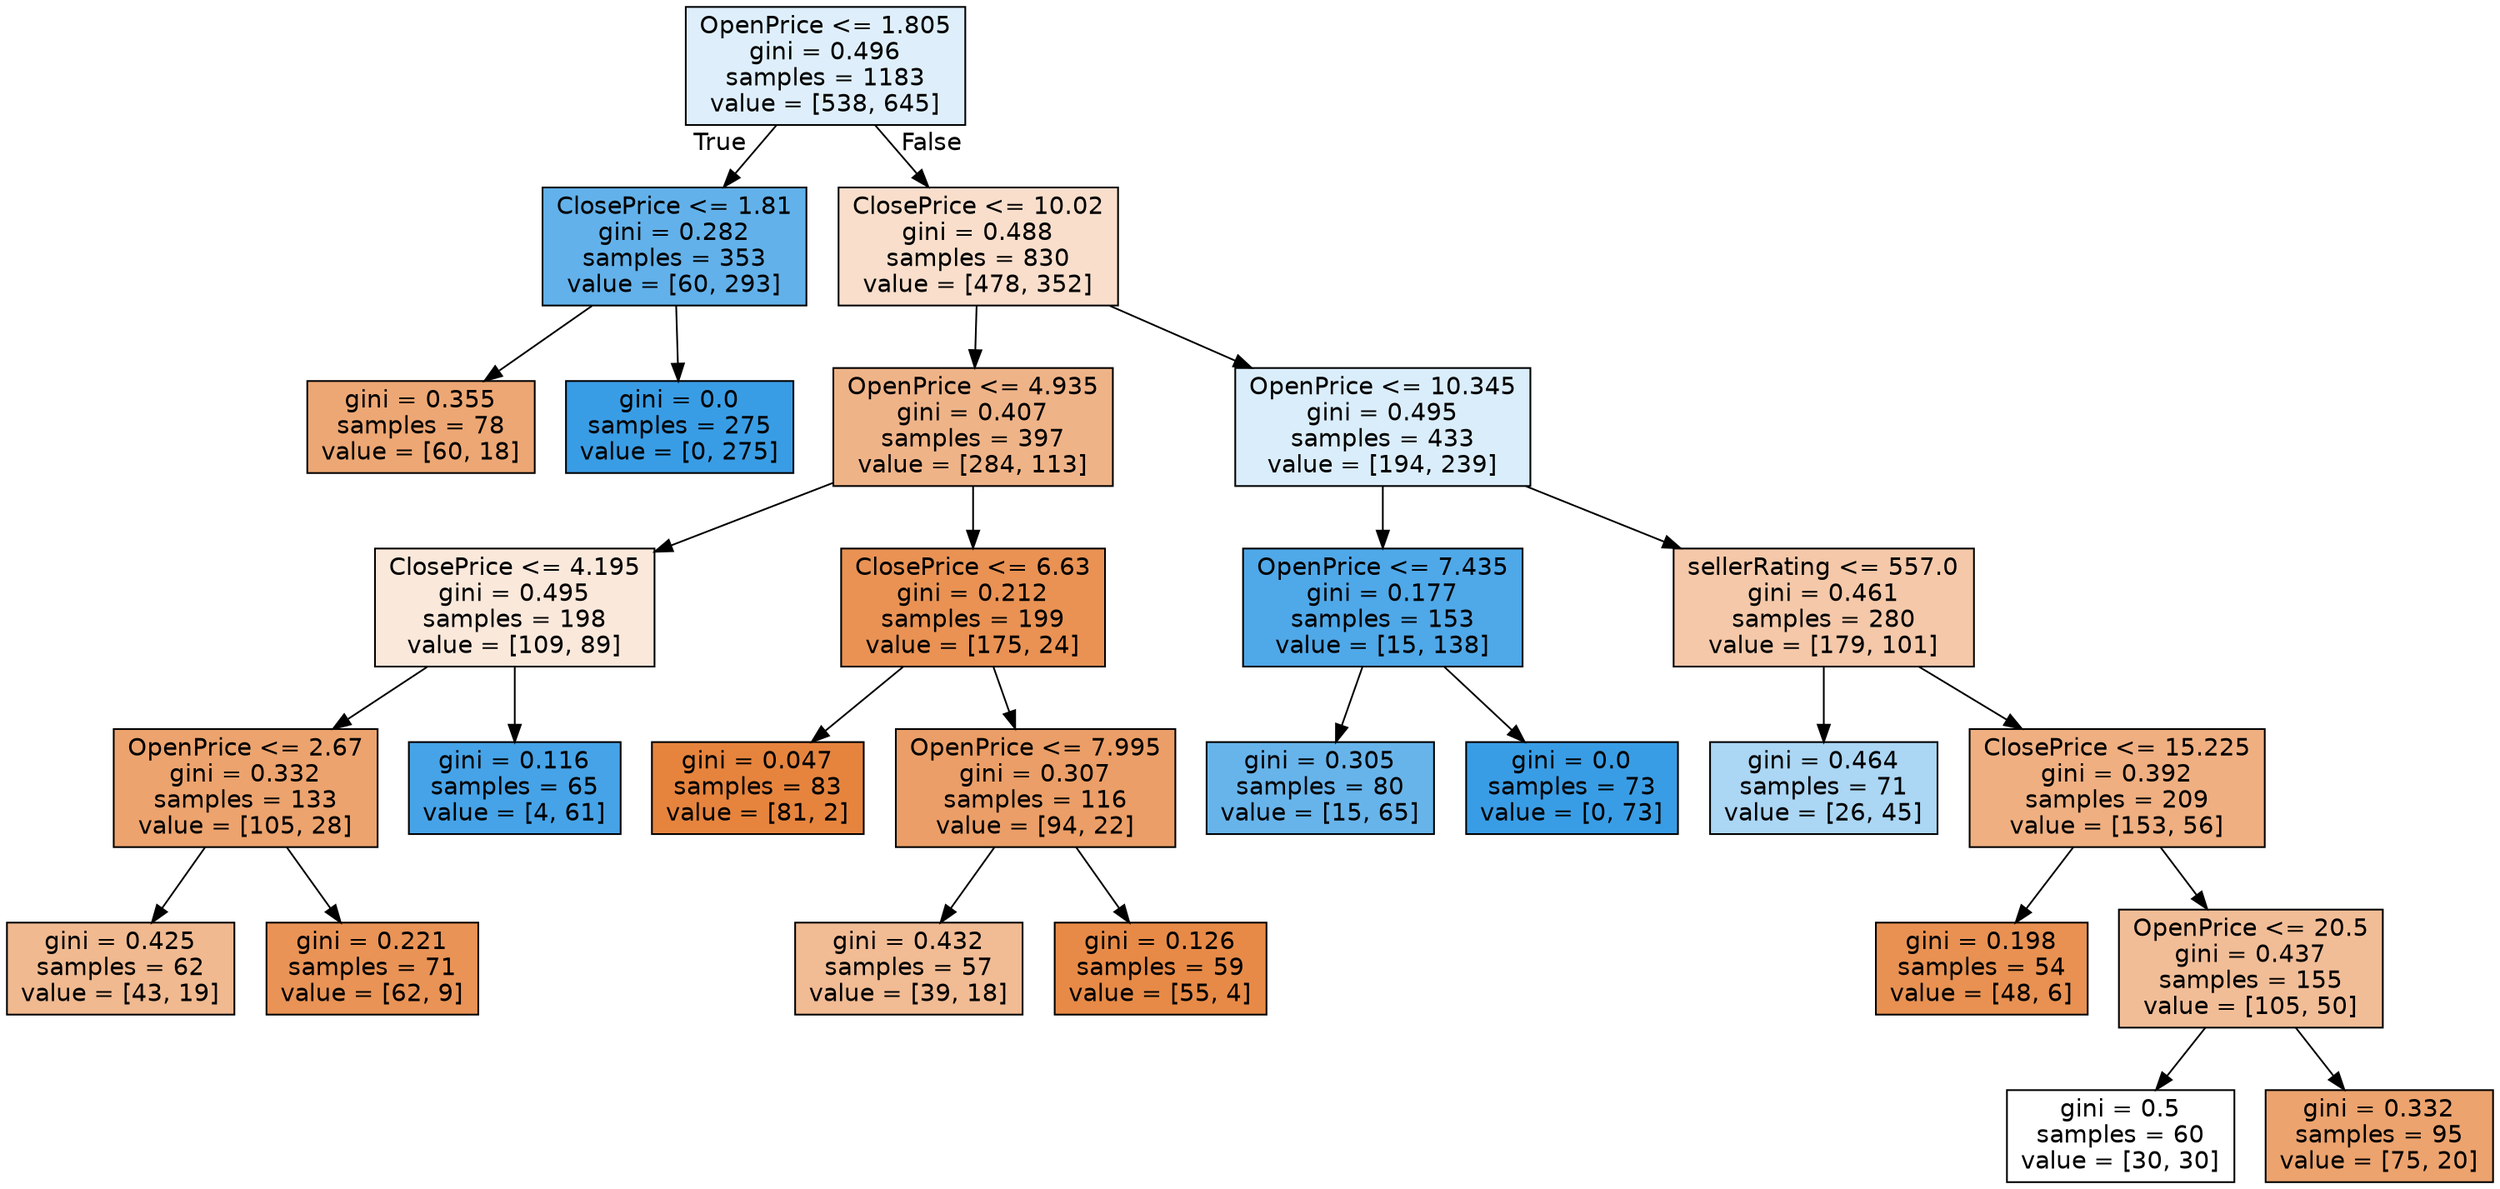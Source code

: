 digraph Tree {
node [shape=box, style="filled", color="black", fontname="helvetica"] ;
edge [fontname="helvetica"] ;
0 [label="OpenPrice <= 1.805\ngini = 0.496\nsamples = 1183\nvalue = [538, 645]", fillcolor="#deeffb"] ;
1 [label="ClosePrice <= 1.81\ngini = 0.282\nsamples = 353\nvalue = [60, 293]", fillcolor="#62b1ea"] ;
0 -> 1 [labeldistance=2.5, labelangle=45, headlabel="True"] ;
2 [label="gini = 0.355\nsamples = 78\nvalue = [60, 18]", fillcolor="#eda774"] ;
1 -> 2 ;
3 [label="gini = 0.0\nsamples = 275\nvalue = [0, 275]", fillcolor="#399de5"] ;
1 -> 3 ;
4 [label="ClosePrice <= 10.02\ngini = 0.488\nsamples = 830\nvalue = [478, 352]", fillcolor="#f8decb"] ;
0 -> 4 [labeldistance=2.5, labelangle=-45, headlabel="False"] ;
5 [label="OpenPrice <= 4.935\ngini = 0.407\nsamples = 397\nvalue = [284, 113]", fillcolor="#efb388"] ;
4 -> 5 ;
6 [label="ClosePrice <= 4.195\ngini = 0.495\nsamples = 198\nvalue = [109, 89]", fillcolor="#fae8db"] ;
5 -> 6 ;
7 [label="OpenPrice <= 2.67\ngini = 0.332\nsamples = 133\nvalue = [105, 28]", fillcolor="#eca36e"] ;
6 -> 7 ;
8 [label="gini = 0.425\nsamples = 62\nvalue = [43, 19]", fillcolor="#f0b990"] ;
7 -> 8 ;
9 [label="gini = 0.221\nsamples = 71\nvalue = [62, 9]", fillcolor="#e99356"] ;
7 -> 9 ;
10 [label="gini = 0.116\nsamples = 65\nvalue = [4, 61]", fillcolor="#46a3e7"] ;
6 -> 10 ;
11 [label="ClosePrice <= 6.63\ngini = 0.212\nsamples = 199\nvalue = [175, 24]", fillcolor="#e99254"] ;
5 -> 11 ;
12 [label="gini = 0.047\nsamples = 83\nvalue = [81, 2]", fillcolor="#e6843e"] ;
11 -> 12 ;
13 [label="OpenPrice <= 7.995\ngini = 0.307\nsamples = 116\nvalue = [94, 22]", fillcolor="#eb9e67"] ;
11 -> 13 ;
14 [label="gini = 0.432\nsamples = 57\nvalue = [39, 18]", fillcolor="#f1bb94"] ;
13 -> 14 ;
15 [label="gini = 0.126\nsamples = 59\nvalue = [55, 4]", fillcolor="#e78a47"] ;
13 -> 15 ;
16 [label="OpenPrice <= 10.345\ngini = 0.495\nsamples = 433\nvalue = [194, 239]", fillcolor="#daedfa"] ;
4 -> 16 ;
17 [label="OpenPrice <= 7.435\ngini = 0.177\nsamples = 153\nvalue = [15, 138]", fillcolor="#4fa8e8"] ;
16 -> 17 ;
18 [label="gini = 0.305\nsamples = 80\nvalue = [15, 65]", fillcolor="#67b4eb"] ;
17 -> 18 ;
19 [label="gini = 0.0\nsamples = 73\nvalue = [0, 73]", fillcolor="#399de5"] ;
17 -> 19 ;
20 [label="sellerRating <= 557.0\ngini = 0.461\nsamples = 280\nvalue = [179, 101]", fillcolor="#f4c8a9"] ;
16 -> 20 ;
21 [label="gini = 0.464\nsamples = 71\nvalue = [26, 45]", fillcolor="#abd6f4"] ;
20 -> 21 ;
22 [label="ClosePrice <= 15.225\ngini = 0.392\nsamples = 209\nvalue = [153, 56]", fillcolor="#efaf81"] ;
20 -> 22 ;
23 [label="gini = 0.198\nsamples = 54\nvalue = [48, 6]", fillcolor="#e89152"] ;
22 -> 23 ;
24 [label="OpenPrice <= 20.5\ngini = 0.437\nsamples = 155\nvalue = [105, 50]", fillcolor="#f1bd97"] ;
22 -> 24 ;
25 [label="gini = 0.5\nsamples = 60\nvalue = [30, 30]", fillcolor="#ffffff"] ;
24 -> 25 ;
26 [label="gini = 0.332\nsamples = 95\nvalue = [75, 20]", fillcolor="#eca36e"] ;
24 -> 26 ;
}